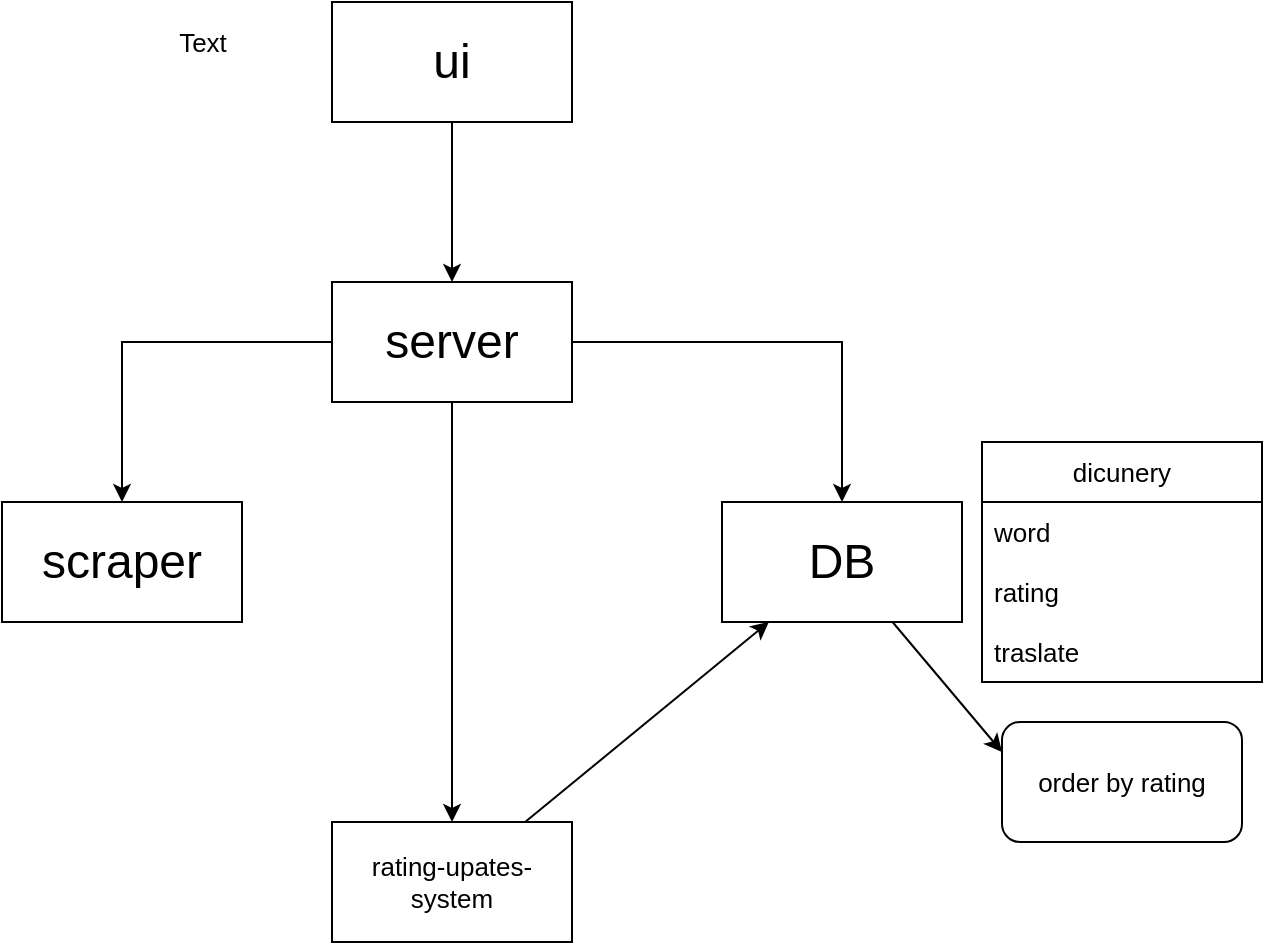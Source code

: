 <mxfile version="20.6.0" type="github">
  <diagram id="M7bCBFGMLiMVhMyd8mCZ" name="Page-1">
    <mxGraphModel dx="1102" dy="614" grid="1" gridSize="10" guides="1" tooltips="1" connect="1" arrows="1" fold="1" page="1" pageScale="1" pageWidth="850" pageHeight="1100" math="0" shadow="0">
      <root>
        <mxCell id="0" />
        <mxCell id="1" parent="0" />
        <mxCell id="DpSQqndvJbodMhIylwpq-3" value="" style="edgeStyle=none;rounded=0;orthogonalLoop=1;jettySize=auto;html=1;fontSize=24;" edge="1" parent="1" source="DpSQqndvJbodMhIylwpq-1" target="DpSQqndvJbodMhIylwpq-2">
          <mxGeometry relative="1" as="geometry" />
        </mxCell>
        <mxCell id="DpSQqndvJbodMhIylwpq-1" value="&lt;font style=&quot;font-size: 24px;&quot;&gt;ui&lt;/font&gt;" style="rounded=0;whiteSpace=wrap;html=1;" vertex="1" parent="1">
          <mxGeometry x="365" y="10" width="120" height="60" as="geometry" />
        </mxCell>
        <mxCell id="DpSQqndvJbodMhIylwpq-5" value="" style="edgeStyle=orthogonalEdgeStyle;rounded=0;orthogonalLoop=1;jettySize=auto;html=1;fontSize=24;" edge="1" parent="1" source="DpSQqndvJbodMhIylwpq-2" target="DpSQqndvJbodMhIylwpq-4">
          <mxGeometry relative="1" as="geometry" />
        </mxCell>
        <mxCell id="DpSQqndvJbodMhIylwpq-7" value="" style="edgeStyle=orthogonalEdgeStyle;rounded=0;orthogonalLoop=1;jettySize=auto;html=1;fontSize=24;" edge="1" parent="1" source="DpSQqndvJbodMhIylwpq-2" target="DpSQqndvJbodMhIylwpq-6">
          <mxGeometry relative="1" as="geometry" />
        </mxCell>
        <mxCell id="DpSQqndvJbodMhIylwpq-9" value="" style="edgeStyle=orthogonalEdgeStyle;rounded=0;orthogonalLoop=1;jettySize=auto;html=1;fontSize=24;" edge="1" parent="1" source="DpSQqndvJbodMhIylwpq-2" target="DpSQqndvJbodMhIylwpq-8">
          <mxGeometry relative="1" as="geometry" />
        </mxCell>
        <mxCell id="DpSQqndvJbodMhIylwpq-2" value="&lt;font style=&quot;font-size: 24px;&quot;&gt;server&lt;/font&gt;" style="rounded=0;whiteSpace=wrap;html=1;" vertex="1" parent="1">
          <mxGeometry x="365" y="150" width="120" height="60" as="geometry" />
        </mxCell>
        <mxCell id="DpSQqndvJbodMhIylwpq-4" value="&lt;font style=&quot;font-size: 24px;&quot;&gt;scraper&lt;/font&gt;" style="rounded=0;whiteSpace=wrap;html=1;" vertex="1" parent="1">
          <mxGeometry x="200" y="260" width="120" height="60" as="geometry" />
        </mxCell>
        <mxCell id="DpSQqndvJbodMhIylwpq-17" style="edgeStyle=none;rounded=0;orthogonalLoop=1;jettySize=auto;html=1;entryX=0;entryY=0.25;entryDx=0;entryDy=0;fontSize=13;" edge="1" parent="1" source="DpSQqndvJbodMhIylwpq-6" target="DpSQqndvJbodMhIylwpq-16">
          <mxGeometry relative="1" as="geometry" />
        </mxCell>
        <mxCell id="DpSQqndvJbodMhIylwpq-6" value="&lt;span style=&quot;font-size: 24px;&quot;&gt;DB&lt;/span&gt;" style="rounded=0;whiteSpace=wrap;html=1;" vertex="1" parent="1">
          <mxGeometry x="560" y="260" width="120" height="60" as="geometry" />
        </mxCell>
        <mxCell id="DpSQqndvJbodMhIylwpq-10" style="edgeStyle=none;rounded=0;orthogonalLoop=1;jettySize=auto;html=1;fontSize=13;" edge="1" parent="1" source="DpSQqndvJbodMhIylwpq-8" target="DpSQqndvJbodMhIylwpq-6">
          <mxGeometry relative="1" as="geometry" />
        </mxCell>
        <mxCell id="DpSQqndvJbodMhIylwpq-8" value="&lt;font style=&quot;font-size: 13px;&quot;&gt;rating-upates-system&lt;/font&gt;" style="rounded=0;whiteSpace=wrap;html=1;" vertex="1" parent="1">
          <mxGeometry x="365" y="420" width="120" height="60" as="geometry" />
        </mxCell>
        <mxCell id="DpSQqndvJbodMhIylwpq-11" value="Text" style="text;html=1;align=center;verticalAlign=middle;resizable=0;points=[];autosize=1;strokeColor=none;fillColor=none;fontSize=13;" vertex="1" parent="1">
          <mxGeometry x="280" y="20" width="40" height="20" as="geometry" />
        </mxCell>
        <mxCell id="DpSQqndvJbodMhIylwpq-12" value="dicunery" style="swimlane;fontStyle=0;childLayout=stackLayout;horizontal=1;startSize=30;horizontalStack=0;resizeParent=1;resizeParentMax=0;resizeLast=0;collapsible=1;marginBottom=0;whiteSpace=wrap;html=1;fontSize=13;" vertex="1" parent="1">
          <mxGeometry x="690" y="230" width="140" height="120" as="geometry" />
        </mxCell>
        <mxCell id="DpSQqndvJbodMhIylwpq-13" value="word" style="text;strokeColor=none;fillColor=none;align=left;verticalAlign=middle;spacingLeft=4;spacingRight=4;overflow=hidden;points=[[0,0.5],[1,0.5]];portConstraint=eastwest;rotatable=0;whiteSpace=wrap;html=1;fontSize=13;" vertex="1" parent="DpSQqndvJbodMhIylwpq-12">
          <mxGeometry y="30" width="140" height="30" as="geometry" />
        </mxCell>
        <mxCell id="DpSQqndvJbodMhIylwpq-14" value="rating" style="text;strokeColor=none;fillColor=none;align=left;verticalAlign=middle;spacingLeft=4;spacingRight=4;overflow=hidden;points=[[0,0.5],[1,0.5]];portConstraint=eastwest;rotatable=0;whiteSpace=wrap;html=1;fontSize=13;" vertex="1" parent="DpSQqndvJbodMhIylwpq-12">
          <mxGeometry y="60" width="140" height="30" as="geometry" />
        </mxCell>
        <mxCell id="DpSQqndvJbodMhIylwpq-15" value="traslate" style="text;strokeColor=none;fillColor=none;align=left;verticalAlign=middle;spacingLeft=4;spacingRight=4;overflow=hidden;points=[[0,0.5],[1,0.5]];portConstraint=eastwest;rotatable=0;whiteSpace=wrap;html=1;fontSize=13;" vertex="1" parent="DpSQqndvJbodMhIylwpq-12">
          <mxGeometry y="90" width="140" height="30" as="geometry" />
        </mxCell>
        <mxCell id="DpSQqndvJbodMhIylwpq-16" value="order by rating" style="rounded=1;whiteSpace=wrap;html=1;fontSize=13;" vertex="1" parent="1">
          <mxGeometry x="700" y="370" width="120" height="60" as="geometry" />
        </mxCell>
      </root>
    </mxGraphModel>
  </diagram>
</mxfile>
